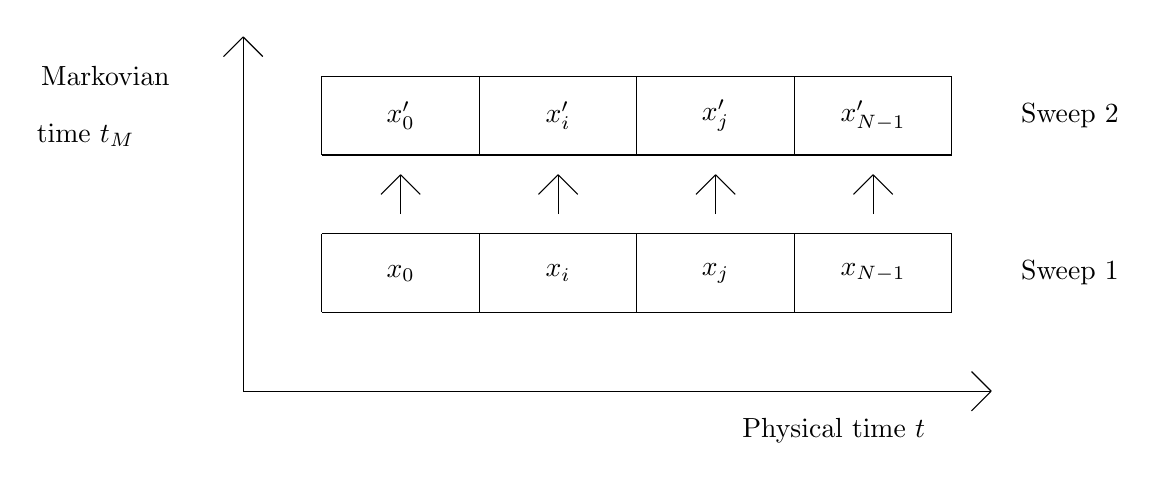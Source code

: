 \begin{tikzpicture}
	\begin{pgfonlayer}{nodelayer}
		\node [style=none] (0) at (-10, 1) {};
		\node [style=none] (1) at (-8, 1) {};
		\node [style=none] (2) at (-6, 1) {};
		\node [style=none] (3) at (-4, 1) {};
		\node [style=none] (4) at (-2, 1) {};
		\node [style=none] (5) at (-2, 0) {};
		\node [style=none] (6) at (-4, 0) {};
		\node [style=none] (7) at (-6, 0) {};
		\node [style=none] (8) at (-8, 0) {};
		\node [style=none] (9) at (-10, 0) {};
		\node [style=none] (20) at (-9, 0.5) {$x_0'$};
		\node [style=none] (23) at (-3, 0.5) {$x_{N-1}'$};
		\node [style=none] (36) at (-2, -1) {};
		\node [style=none] (37) at (-2, -1) {};
		\node [style=none] (38) at (-4, -1) {};
		\node [style=none] (39) at (-6, -1) {};
		\node [style=none] (40) at (-8, -1) {};
		\node [style=none] (41) at (-10, -1) {};
		\node [style=none] (42) at (-10, -2) {};
		\node [style=none] (43) at (-8, -2) {};
		\node [style=none] (44) at (-6, -2) {};
		\node [style=none] (45) at (-4, -2) {};
		\node [style=none] (46) at (-2, -2) {};
		\node [style=none] (47) at (-9, -1.5) {$x_0$};
		\node [style=none] (48) at (-3, -1.5) {$x_{N-1}$};
		\node [style=none] (50) at (-0.5, -1.5) {Sweep $1$};
		\node [style=none] (51) at (-0.5, 0.5) {Sweep $2$};
		\node [style=none] (52) at (-9, -0.75) {};
		\node [style=none] (53) at (-9, -0.25) {};
		\node [style=none] (54) at (-9, -0.25) {};
		\node [style=none] (55) at (-8.75, -0.5) {};
		\node [style=none] (56) at (-9.25, -0.5) {};
		\node [style=none] (57) at (-7, -0.75) {};
		\node [style=none] (58) at (-7, -0.25) {};
		\node [style=none] (59) at (-7, -0.25) {};
		\node [style=none] (60) at (-6.75, -0.5) {};
		\node [style=none] (61) at (-7.25, -0.5) {};
		\node [style=none] (62) at (-5, -0.75) {};
		\node [style=none] (63) at (-5, -0.25) {};
		\node [style=none] (64) at (-5, -0.25) {};
		\node [style=none] (65) at (-4.75, -0.5) {};
		\node [style=none] (66) at (-5.25, -0.5) {};
		\node [style=none] (67) at (-3, -0.75) {};
		\node [style=none] (68) at (-3, -0.25) {};
		\node [style=none] (69) at (-3, -0.25) {};
		\node [style=none] (70) at (-2.75, -0.5) {};
		\node [style=none] (71) at (-3.25, -0.5) {};
		\node [style=none] (72) at (-7, 0.5) {};
		\node [style=none] (73) at (-7, 0.5) {};
		\node [style=none] (74) at (-7, 0.5) {$x_i'$};
		\node [style=none] (75) at (-7, -1.5) {};
		\node [style=none] (76) at (-7, -1.5) {};
		\node [style=none] (77) at (-7, -1.5) {$x_i$};
		\node [style=none] (78) at (-5, 0.5) {};
		\node [style=none] (79) at (-5, 0.5) {$x_j'$};
		\node [style=none] (80) at (-5, -1.5) {};
		\node [style=none] (81) at (-5, -1.5) {$x_j$};
		\node [style=none] (82) at (-11, -3) {};
		\node [style=none] (83) at (-1.5, -3) {};
		\node [style=none] (84) at (-1.75, -2.75) {};
		\node [style=none] (85) at (-1.75, -3.25) {};
		\node [style=none] (86) at (-3.5, -3.5) {Physical time $t$};
		\node [style=none] (87) at (-11, 1.5) {};
		\node [style=none] (88) at (-11.25, 1.25) {};
		\node [style=none] (89) at (-10.75, 1.25) {};
		\node [style=none] (90) at (-12.75, 1) {Markovian};
		\node [style=none] (91) at (-13, 0.25) {time $t_M$};
	\end{pgfonlayer}
	\begin{pgfonlayer}{edgelayer}
		\draw (0.center) to (9.center);
		\draw (5.center) to (4.center);
		\draw (4.center) to (0.center);
		\draw (1.center) to (8.center);
		\draw (2.center) to (7.center);
		\draw (3.center) to (6.center);
		\draw (9.center) to (5.center);
		\draw (37.center) to (41.center);
		\draw (41.center) to (42.center);
		\draw (42.center) to (46.center);
		\draw (46.center) to (37.center);
		\draw (38.center) to (45.center);
		\draw (39.center) to (44.center);
		\draw (40.center) to (43.center);
		\draw (52.center) to (54.center);
		\draw (56.center) to (54.center);
		\draw (54.center) to (55.center);
		\draw (57.center) to (59.center);
		\draw (61.center) to (59.center);
		\draw (59.center) to (60.center);
		\draw (62.center) to (64.center);
		\draw (66.center) to (64.center);
		\draw (64.center) to (65.center);
		\draw (67.center) to (69.center);
		\draw (71.center) to (69.center);
		\draw (69.center) to (70.center);
		\draw (82.center) to (83.center);
		\draw (85.center) to (83.center);
		\draw (84.center) to (83.center);
		\draw (87.center) to (82.center);
		\draw (88.center) to (87.center);
		\draw (87.center) to (89.center);
	\end{pgfonlayer}
\end{tikzpicture}
